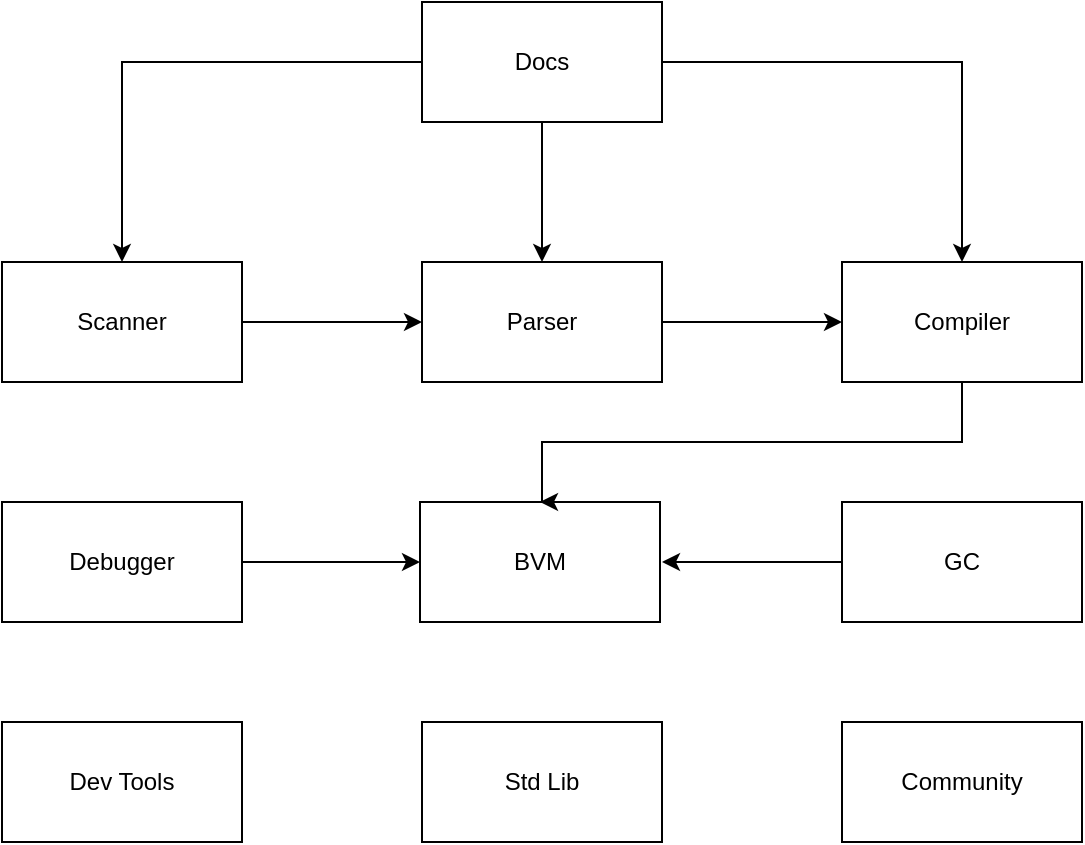 <mxfile version="24.7.17">
  <diagram id="prtHgNgQTEPvFCAcTncT" name="Page-1">
    <mxGraphModel dx="653" dy="739" grid="1" gridSize="10" guides="1" tooltips="1" connect="1" arrows="1" fold="1" page="1" pageScale="1" pageWidth="827" pageHeight="1169" math="0" shadow="0">
      <root>
        <mxCell id="0" />
        <mxCell id="1" parent="0" />
        <mxCell id="q5KfZVLiSaWMwuXySlKD-36" style="edgeStyle=orthogonalEdgeStyle;rounded=0;orthogonalLoop=1;jettySize=auto;html=1;exitX=1;exitY=0.5;exitDx=0;exitDy=0;entryX=0;entryY=0.5;entryDx=0;entryDy=0;" edge="1" parent="1" source="q5KfZVLiSaWMwuXySlKD-10" target="q5KfZVLiSaWMwuXySlKD-11">
          <mxGeometry relative="1" as="geometry" />
        </mxCell>
        <mxCell id="q5KfZVLiSaWMwuXySlKD-10" value="Scanner" style="rounded=0;whiteSpace=wrap;html=1;" vertex="1" parent="1">
          <mxGeometry x="30" y="160" width="120" height="60" as="geometry" />
        </mxCell>
        <mxCell id="q5KfZVLiSaWMwuXySlKD-20" style="edgeStyle=orthogonalEdgeStyle;rounded=0;orthogonalLoop=1;jettySize=auto;html=1;exitX=1;exitY=0.5;exitDx=0;exitDy=0;" edge="1" parent="1" source="q5KfZVLiSaWMwuXySlKD-11" target="q5KfZVLiSaWMwuXySlKD-12">
          <mxGeometry relative="1" as="geometry" />
        </mxCell>
        <mxCell id="q5KfZVLiSaWMwuXySlKD-11" value="Parser" style="rounded=0;whiteSpace=wrap;html=1;" vertex="1" parent="1">
          <mxGeometry x="240" y="160" width="120" height="60" as="geometry" />
        </mxCell>
        <mxCell id="q5KfZVLiSaWMwuXySlKD-12" value="Compiler" style="rounded=0;whiteSpace=wrap;html=1;" vertex="1" parent="1">
          <mxGeometry x="450" y="160" width="120" height="60" as="geometry" />
        </mxCell>
        <mxCell id="q5KfZVLiSaWMwuXySlKD-13" value="Std Lib" style="rounded=0;whiteSpace=wrap;html=1;" vertex="1" parent="1">
          <mxGeometry x="240" y="390" width="120" height="60" as="geometry" />
        </mxCell>
        <mxCell id="q5KfZVLiSaWMwuXySlKD-14" value="BVM" style="rounded=0;whiteSpace=wrap;html=1;" vertex="1" parent="1">
          <mxGeometry x="239" y="280" width="120" height="60" as="geometry" />
        </mxCell>
        <mxCell id="q5KfZVLiSaWMwuXySlKD-15" value="Dev Tools" style="rounded=0;whiteSpace=wrap;html=1;" vertex="1" parent="1">
          <mxGeometry x="30" y="390" width="120" height="60" as="geometry" />
        </mxCell>
        <mxCell id="q5KfZVLiSaWMwuXySlKD-28" style="edgeStyle=orthogonalEdgeStyle;rounded=0;orthogonalLoop=1;jettySize=auto;html=1;entryX=0.5;entryY=0;entryDx=0;entryDy=0;" edge="1" parent="1" source="q5KfZVLiSaWMwuXySlKD-16" target="q5KfZVLiSaWMwuXySlKD-10">
          <mxGeometry relative="1" as="geometry" />
        </mxCell>
        <mxCell id="q5KfZVLiSaWMwuXySlKD-29" style="edgeStyle=orthogonalEdgeStyle;rounded=0;orthogonalLoop=1;jettySize=auto;html=1;exitX=0.5;exitY=1;exitDx=0;exitDy=0;entryX=0.5;entryY=0;entryDx=0;entryDy=0;" edge="1" parent="1" source="q5KfZVLiSaWMwuXySlKD-16" target="q5KfZVLiSaWMwuXySlKD-11">
          <mxGeometry relative="1" as="geometry" />
        </mxCell>
        <mxCell id="q5KfZVLiSaWMwuXySlKD-30" style="edgeStyle=orthogonalEdgeStyle;rounded=0;orthogonalLoop=1;jettySize=auto;html=1;exitX=1;exitY=0.5;exitDx=0;exitDy=0;entryX=0.5;entryY=0;entryDx=0;entryDy=0;" edge="1" parent="1" source="q5KfZVLiSaWMwuXySlKD-16" target="q5KfZVLiSaWMwuXySlKD-12">
          <mxGeometry relative="1" as="geometry" />
        </mxCell>
        <mxCell id="q5KfZVLiSaWMwuXySlKD-16" value="Docs" style="rounded=0;whiteSpace=wrap;html=1;" vertex="1" parent="1">
          <mxGeometry x="240" y="30" width="120" height="60" as="geometry" />
        </mxCell>
        <mxCell id="q5KfZVLiSaWMwuXySlKD-17" value="Community" style="rounded=0;whiteSpace=wrap;html=1;" vertex="1" parent="1">
          <mxGeometry x="450" y="390" width="120" height="60" as="geometry" />
        </mxCell>
        <mxCell id="q5KfZVLiSaWMwuXySlKD-31" style="edgeStyle=orthogonalEdgeStyle;rounded=0;orthogonalLoop=1;jettySize=auto;html=1;exitX=1;exitY=0.5;exitDx=0;exitDy=0;" edge="1" parent="1" source="q5KfZVLiSaWMwuXySlKD-18" target="q5KfZVLiSaWMwuXySlKD-14">
          <mxGeometry relative="1" as="geometry" />
        </mxCell>
        <mxCell id="q5KfZVLiSaWMwuXySlKD-18" value="Debugger" style="rounded=0;whiteSpace=wrap;html=1;" vertex="1" parent="1">
          <mxGeometry x="30" y="280" width="120" height="60" as="geometry" />
        </mxCell>
        <mxCell id="q5KfZVLiSaWMwuXySlKD-21" style="edgeStyle=orthogonalEdgeStyle;rounded=0;orthogonalLoop=1;jettySize=auto;html=1;exitX=0.5;exitY=1;exitDx=0;exitDy=0;entryX=0.5;entryY=0;entryDx=0;entryDy=0;" edge="1" parent="1" source="q5KfZVLiSaWMwuXySlKD-12" target="q5KfZVLiSaWMwuXySlKD-14">
          <mxGeometry relative="1" as="geometry">
            <mxPoint x="260" y="260" as="targetPoint" />
            <Array as="points">
              <mxPoint x="510" y="250" />
              <mxPoint x="300" y="250" />
            </Array>
          </mxGeometry>
        </mxCell>
        <mxCell id="q5KfZVLiSaWMwuXySlKD-44" style="edgeStyle=orthogonalEdgeStyle;rounded=0;orthogonalLoop=1;jettySize=auto;html=1;exitX=0;exitY=0.5;exitDx=0;exitDy=0;" edge="1" parent="1" source="q5KfZVLiSaWMwuXySlKD-43">
          <mxGeometry relative="1" as="geometry">
            <mxPoint x="360" y="310" as="targetPoint" />
          </mxGeometry>
        </mxCell>
        <mxCell id="q5KfZVLiSaWMwuXySlKD-43" value="GC" style="rounded=0;whiteSpace=wrap;html=1;" vertex="1" parent="1">
          <mxGeometry x="450" y="280" width="120" height="60" as="geometry" />
        </mxCell>
      </root>
    </mxGraphModel>
  </diagram>
</mxfile>
